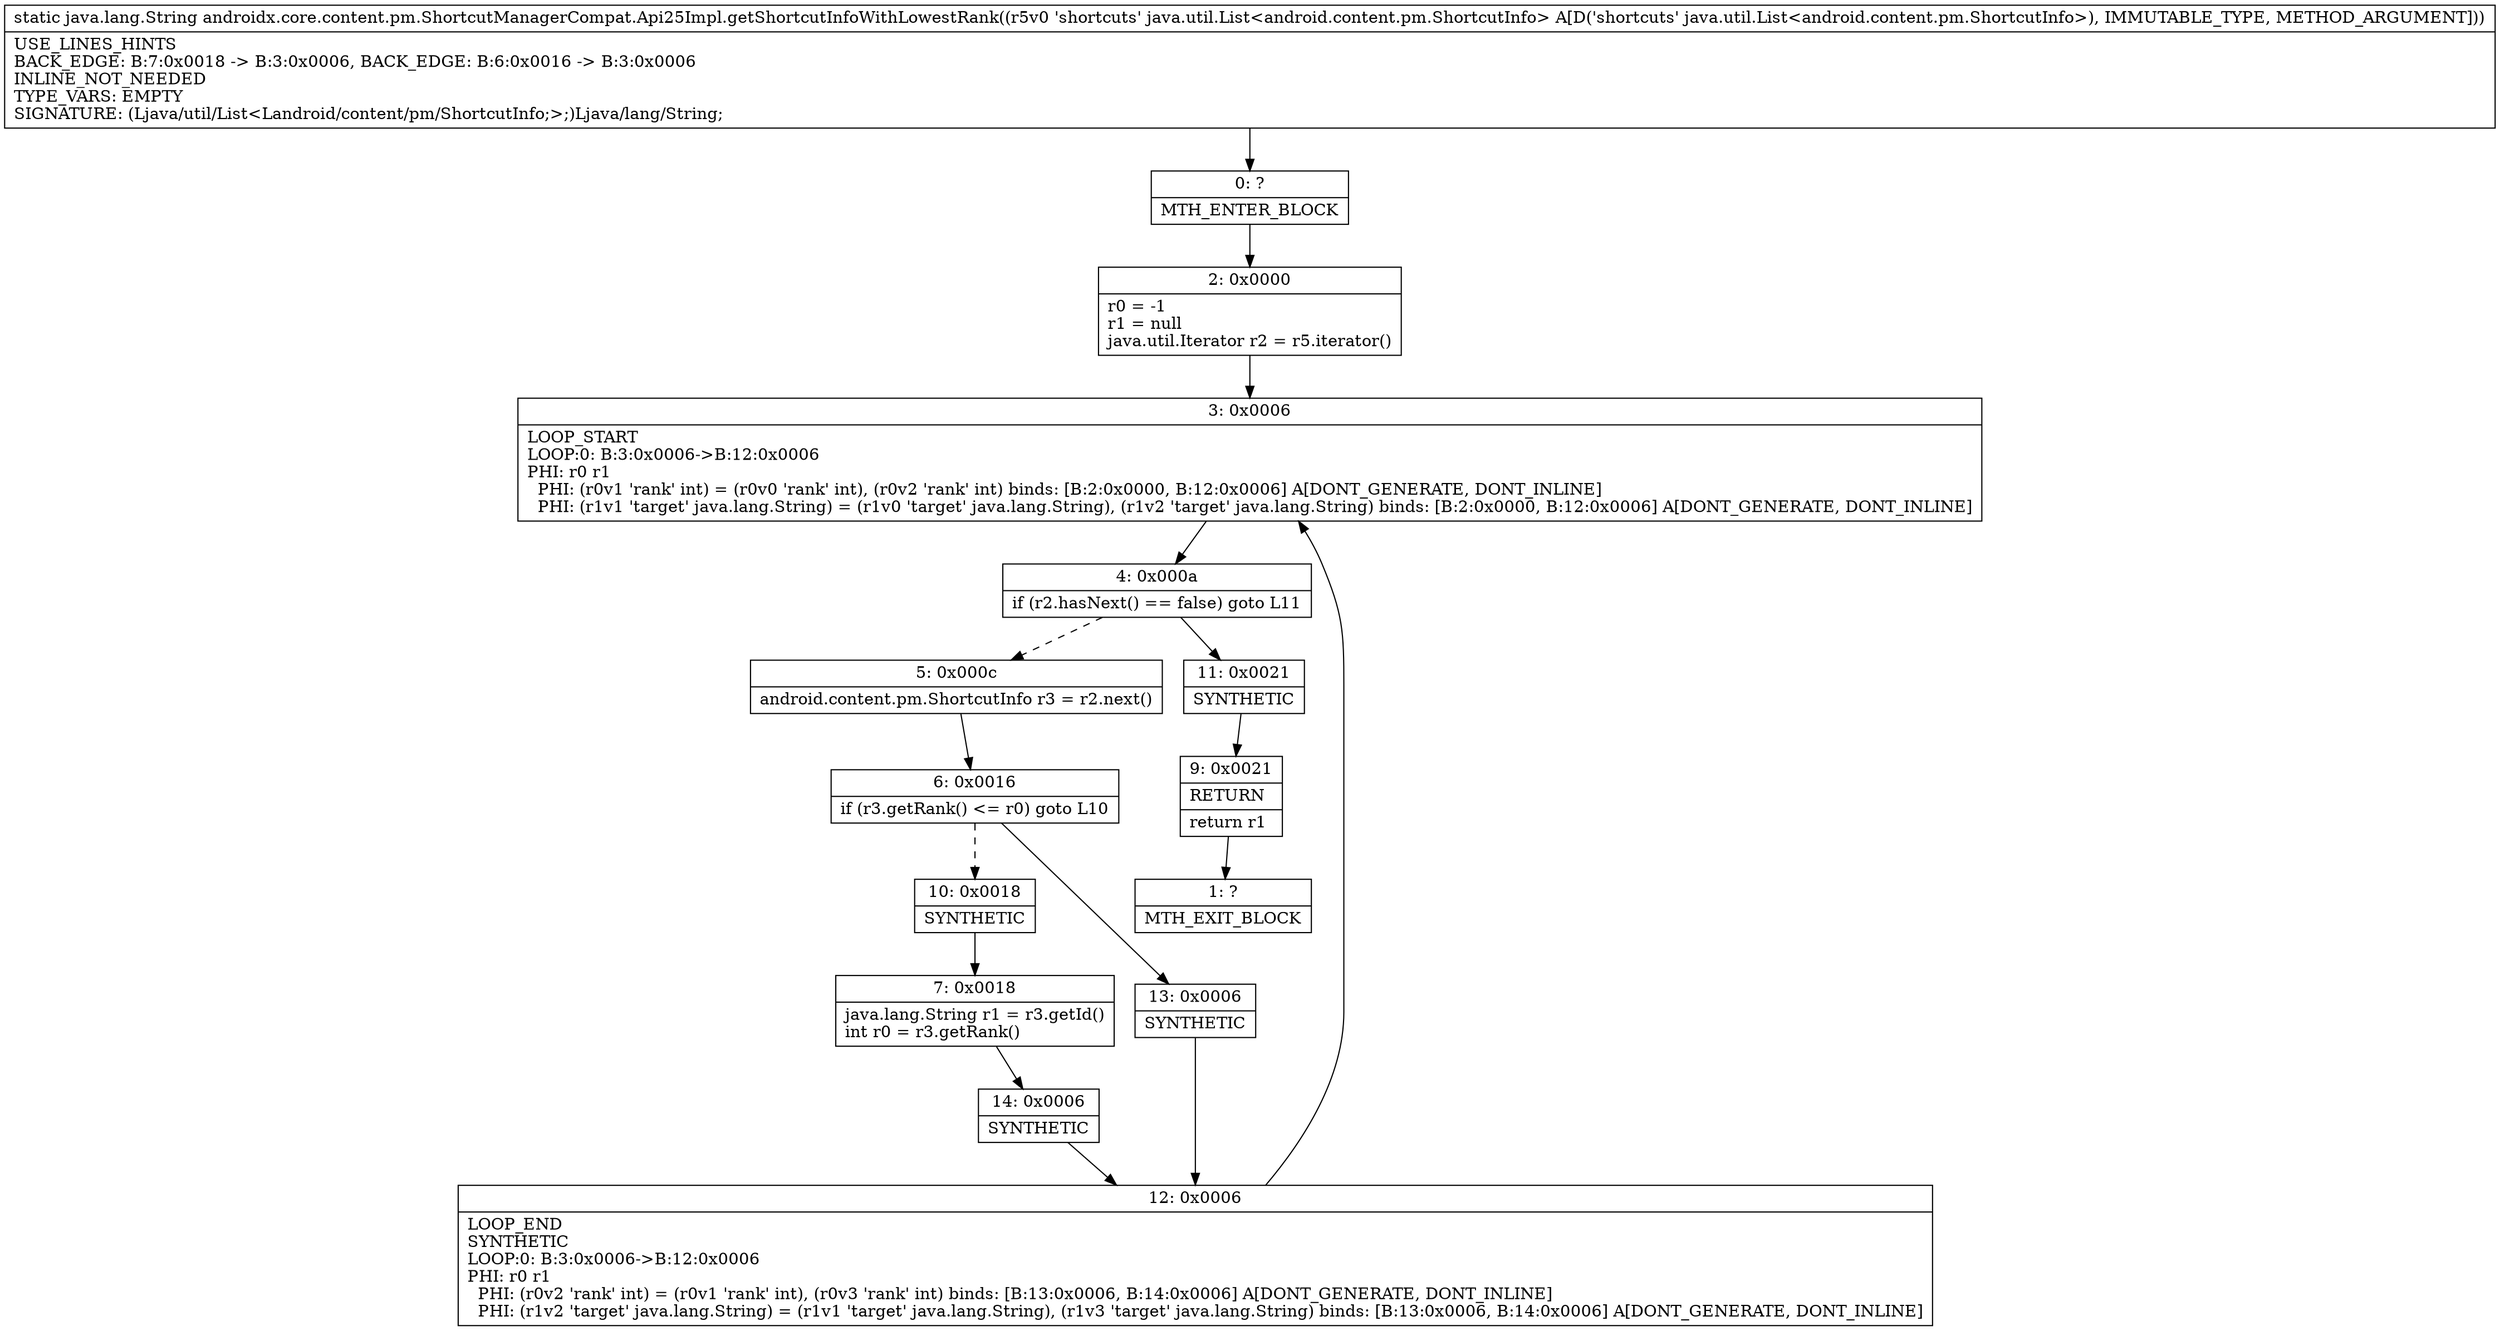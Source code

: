 digraph "CFG forandroidx.core.content.pm.ShortcutManagerCompat.Api25Impl.getShortcutInfoWithLowestRank(Ljava\/util\/List;)Ljava\/lang\/String;" {
Node_0 [shape=record,label="{0\:\ ?|MTH_ENTER_BLOCK\l}"];
Node_2 [shape=record,label="{2\:\ 0x0000|r0 = \-1\lr1 = null\ljava.util.Iterator r2 = r5.iterator()\l}"];
Node_3 [shape=record,label="{3\:\ 0x0006|LOOP_START\lLOOP:0: B:3:0x0006\-\>B:12:0x0006\lPHI: r0 r1 \l  PHI: (r0v1 'rank' int) = (r0v0 'rank' int), (r0v2 'rank' int) binds: [B:2:0x0000, B:12:0x0006] A[DONT_GENERATE, DONT_INLINE]\l  PHI: (r1v1 'target' java.lang.String) = (r1v0 'target' java.lang.String), (r1v2 'target' java.lang.String) binds: [B:2:0x0000, B:12:0x0006] A[DONT_GENERATE, DONT_INLINE]\l}"];
Node_4 [shape=record,label="{4\:\ 0x000a|if (r2.hasNext() == false) goto L11\l}"];
Node_5 [shape=record,label="{5\:\ 0x000c|android.content.pm.ShortcutInfo r3 = r2.next()\l}"];
Node_6 [shape=record,label="{6\:\ 0x0016|if (r3.getRank() \<= r0) goto L10\l}"];
Node_10 [shape=record,label="{10\:\ 0x0018|SYNTHETIC\l}"];
Node_7 [shape=record,label="{7\:\ 0x0018|java.lang.String r1 = r3.getId()\lint r0 = r3.getRank()\l}"];
Node_14 [shape=record,label="{14\:\ 0x0006|SYNTHETIC\l}"];
Node_12 [shape=record,label="{12\:\ 0x0006|LOOP_END\lSYNTHETIC\lLOOP:0: B:3:0x0006\-\>B:12:0x0006\lPHI: r0 r1 \l  PHI: (r0v2 'rank' int) = (r0v1 'rank' int), (r0v3 'rank' int) binds: [B:13:0x0006, B:14:0x0006] A[DONT_GENERATE, DONT_INLINE]\l  PHI: (r1v2 'target' java.lang.String) = (r1v1 'target' java.lang.String), (r1v3 'target' java.lang.String) binds: [B:13:0x0006, B:14:0x0006] A[DONT_GENERATE, DONT_INLINE]\l}"];
Node_13 [shape=record,label="{13\:\ 0x0006|SYNTHETIC\l}"];
Node_11 [shape=record,label="{11\:\ 0x0021|SYNTHETIC\l}"];
Node_9 [shape=record,label="{9\:\ 0x0021|RETURN\l|return r1\l}"];
Node_1 [shape=record,label="{1\:\ ?|MTH_EXIT_BLOCK\l}"];
MethodNode[shape=record,label="{static java.lang.String androidx.core.content.pm.ShortcutManagerCompat.Api25Impl.getShortcutInfoWithLowestRank((r5v0 'shortcuts' java.util.List\<android.content.pm.ShortcutInfo\> A[D('shortcuts' java.util.List\<android.content.pm.ShortcutInfo\>), IMMUTABLE_TYPE, METHOD_ARGUMENT]))  | USE_LINES_HINTS\lBACK_EDGE: B:7:0x0018 \-\> B:3:0x0006, BACK_EDGE: B:6:0x0016 \-\> B:3:0x0006\lINLINE_NOT_NEEDED\lTYPE_VARS: EMPTY\lSIGNATURE: (Ljava\/util\/List\<Landroid\/content\/pm\/ShortcutInfo;\>;)Ljava\/lang\/String;\l}"];
MethodNode -> Node_0;Node_0 -> Node_2;
Node_2 -> Node_3;
Node_3 -> Node_4;
Node_4 -> Node_5[style=dashed];
Node_4 -> Node_11;
Node_5 -> Node_6;
Node_6 -> Node_10[style=dashed];
Node_6 -> Node_13;
Node_10 -> Node_7;
Node_7 -> Node_14;
Node_14 -> Node_12;
Node_12 -> Node_3;
Node_13 -> Node_12;
Node_11 -> Node_9;
Node_9 -> Node_1;
}

